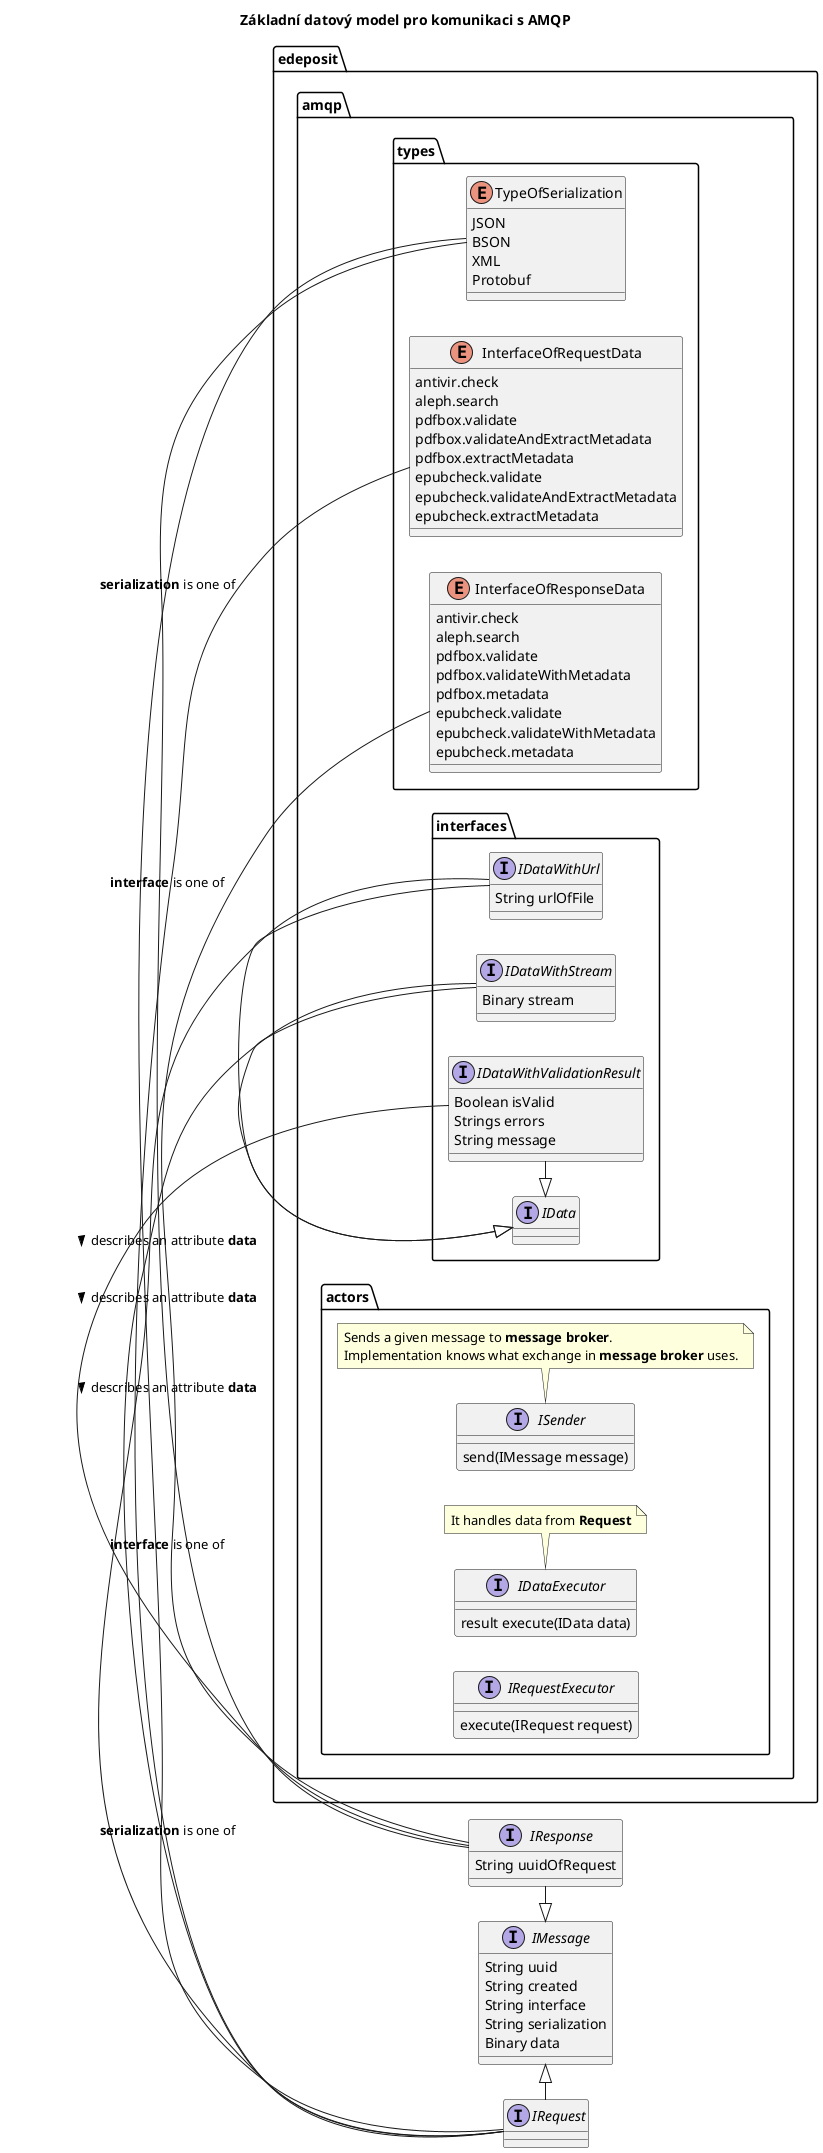 @startuml
skinparam componentStyle uml2
left to right direction
title Základní datový model pro komunikaci s AMQP

package edeposit.amqp.types {
enum TypeOfSerialization {
     JSON
     BSON
     XML
     Protobuf
}

enum InterfaceOfRequestData {
     antivir.check
     aleph.search
     pdfbox.validate
     pdfbox.validateAndExtractMetadata
     pdfbox.extractMetadata
     epubcheck.validate
     epubcheck.validateAndExtractMetadata
     epubcheck.extractMetadata
}

enum InterfaceOfResponseData {
     antivir.check
     aleph.search
     pdfbox.validate
     pdfbox.validateWithMetadata
     pdfbox.metadata     
     epubcheck.validate
     epubcheck.validateWithMetadata
     epubcheck.metadata     
}
}

interface IMessage {
      String uuid
      String created
      String interface
      String serialization
      Binary data
}

interface IRequest {
}

interface IResponse {
      String uuidOfRequest
}

IMessage <|-right- IRequest
IMessage <|-left- IResponse

package edeposit.amqp.interfaces {
        
        interface IData {
        }       

        interface IDataWithUrl {
              String urlOfFile
        }

        interface IDataWithStream {
              Binary stream
        }

        interface IDataWithValidationResult {
                  Boolean isValid
                  Strings errors
                  String message
        }

        IData <|-right- IDataWithUrl
        IData <|-right- IDataWithStream
        IData <|-right- IDataWithValidationResult
}


IRequest -- IDataWithUrl : < describes an attribute <b>data</b>
IRequest -- IDataWithStream : < describes an attribute <b>data</b>
IRequest -left- TypeOfSerialization : <b>serialization</b> is one of
IRequest -left- InterfaceOfRequestData : <b>interface</b> is one of

IResponse -- IDataWithValidationResult : < describes an attribute <b>data</b>
IResponse -left- TypeOfSerialization : <b>serialization</b> is one of
IResponse -left- InterfaceOfResponseData : <b>interface</b> is one of

package edeposit.amqp.actors {
        interface ISender {
                send(IMessage message)                            
        }
        note bottom
        Sends a given message to <b>message broker</b>. 
        Implementation knows what exchange in <b>message broker</b> uses.
        end note

        
        interface IDataExecutor {
                  result execute(IData data)
        }
        note bottom
        It handles data from <b>Request</b>
        end note

        interface IRequestExecutor {
                  execute(IRequest request)                  
        }
}

@enduml
